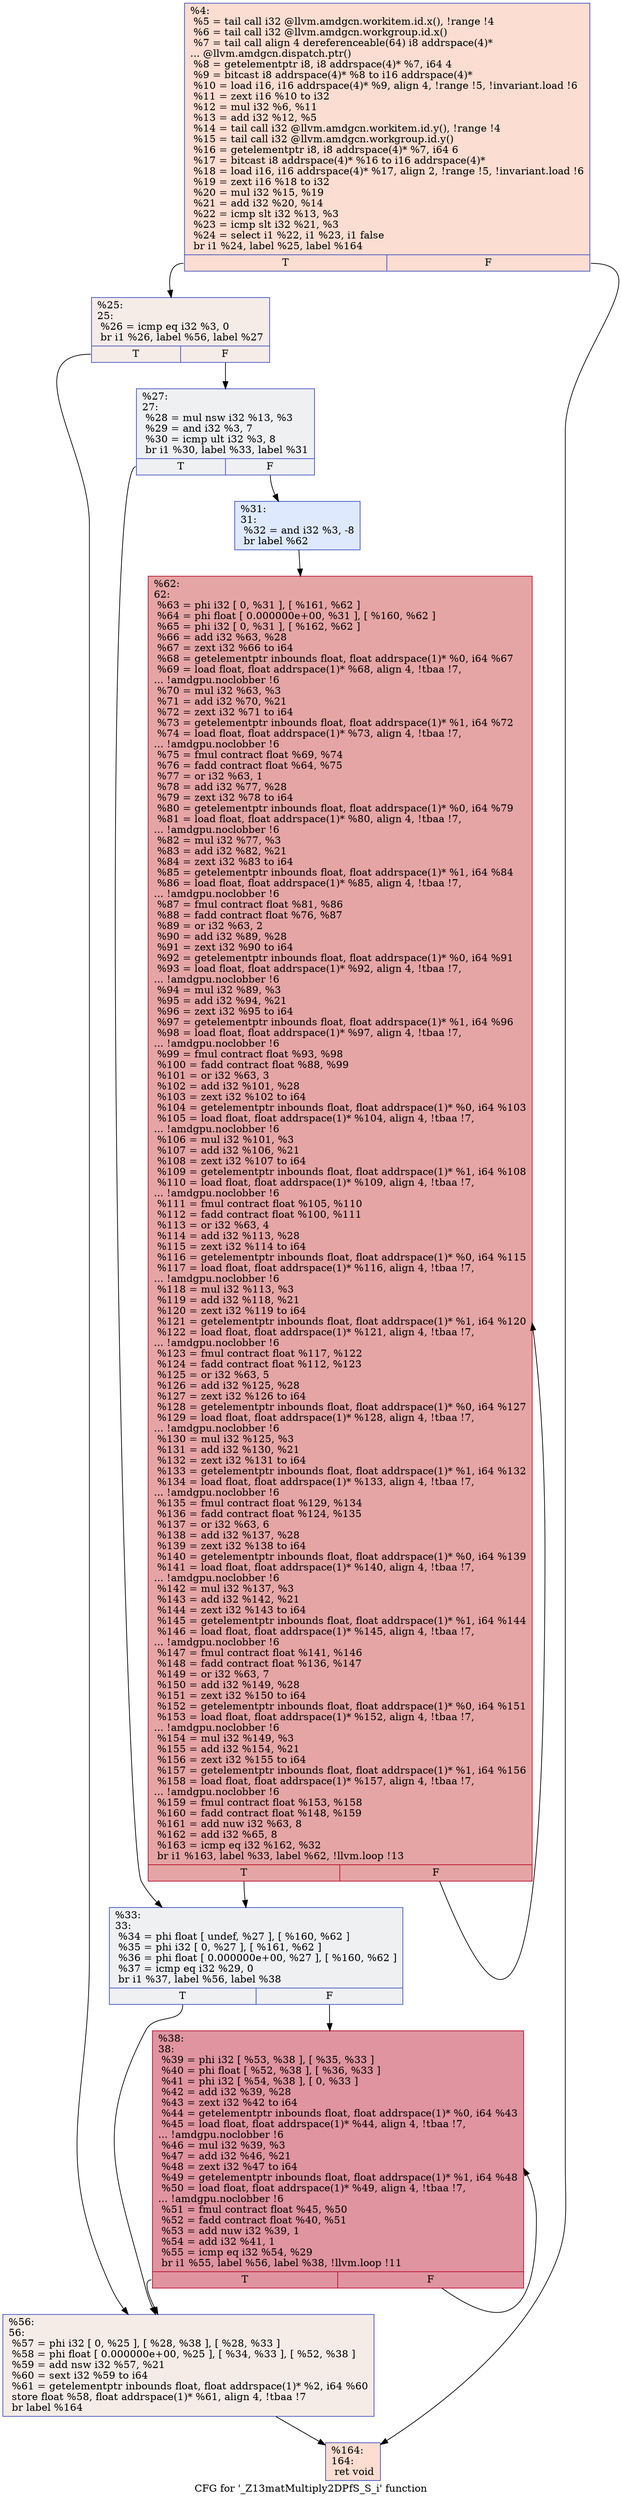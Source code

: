 digraph "CFG for '_Z13matMultiply2DPfS_S_i' function" {
	label="CFG for '_Z13matMultiply2DPfS_S_i' function";

	Node0x5568c00 [shape=record,color="#3d50c3ff", style=filled, fillcolor="#f7b39670",label="{%4:\l  %5 = tail call i32 @llvm.amdgcn.workitem.id.x(), !range !4\l  %6 = tail call i32 @llvm.amdgcn.workgroup.id.x()\l  %7 = tail call align 4 dereferenceable(64) i8 addrspace(4)*\l... @llvm.amdgcn.dispatch.ptr()\l  %8 = getelementptr i8, i8 addrspace(4)* %7, i64 4\l  %9 = bitcast i8 addrspace(4)* %8 to i16 addrspace(4)*\l  %10 = load i16, i16 addrspace(4)* %9, align 4, !range !5, !invariant.load !6\l  %11 = zext i16 %10 to i32\l  %12 = mul i32 %6, %11\l  %13 = add i32 %12, %5\l  %14 = tail call i32 @llvm.amdgcn.workitem.id.y(), !range !4\l  %15 = tail call i32 @llvm.amdgcn.workgroup.id.y()\l  %16 = getelementptr i8, i8 addrspace(4)* %7, i64 6\l  %17 = bitcast i8 addrspace(4)* %16 to i16 addrspace(4)*\l  %18 = load i16, i16 addrspace(4)* %17, align 2, !range !5, !invariant.load !6\l  %19 = zext i16 %18 to i32\l  %20 = mul i32 %15, %19\l  %21 = add i32 %20, %14\l  %22 = icmp slt i32 %13, %3\l  %23 = icmp slt i32 %21, %3\l  %24 = select i1 %22, i1 %23, i1 false\l  br i1 %24, label %25, label %164\l|{<s0>T|<s1>F}}"];
	Node0x5568c00:s0 -> Node0x556c6b0;
	Node0x5568c00:s1 -> Node0x556c740;
	Node0x556c6b0 [shape=record,color="#3d50c3ff", style=filled, fillcolor="#ead5c970",label="{%25:\l25:                                               \l  %26 = icmp eq i32 %3, 0\l  br i1 %26, label %56, label %27\l|{<s0>T|<s1>F}}"];
	Node0x556c6b0:s0 -> Node0x556c940;
	Node0x556c6b0:s1 -> Node0x556c990;
	Node0x556c990 [shape=record,color="#3d50c3ff", style=filled, fillcolor="#d9dce170",label="{%27:\l27:                                               \l  %28 = mul nsw i32 %13, %3\l  %29 = and i32 %3, 7\l  %30 = icmp ult i32 %3, 8\l  br i1 %30, label %33, label %31\l|{<s0>T|<s1>F}}"];
	Node0x556c990:s0 -> Node0x556cce0;
	Node0x556c990:s1 -> Node0x556cd30;
	Node0x556cd30 [shape=record,color="#3d50c3ff", style=filled, fillcolor="#b5cdfa70",label="{%31:\l31:                                               \l  %32 = and i32 %3, -8\l  br label %62\l}"];
	Node0x556cd30 -> Node0x556b510;
	Node0x556cce0 [shape=record,color="#3d50c3ff", style=filled, fillcolor="#d9dce170",label="{%33:\l33:                                               \l  %34 = phi float [ undef, %27 ], [ %160, %62 ]\l  %35 = phi i32 [ 0, %27 ], [ %161, %62 ]\l  %36 = phi float [ 0.000000e+00, %27 ], [ %160, %62 ]\l  %37 = icmp eq i32 %29, 0\l  br i1 %37, label %56, label %38\l|{<s0>T|<s1>F}}"];
	Node0x556cce0:s0 -> Node0x556c940;
	Node0x556cce0:s1 -> Node0x556e2b0;
	Node0x556e2b0 [shape=record,color="#b70d28ff", style=filled, fillcolor="#b70d2870",label="{%38:\l38:                                               \l  %39 = phi i32 [ %53, %38 ], [ %35, %33 ]\l  %40 = phi float [ %52, %38 ], [ %36, %33 ]\l  %41 = phi i32 [ %54, %38 ], [ 0, %33 ]\l  %42 = add i32 %39, %28\l  %43 = zext i32 %42 to i64\l  %44 = getelementptr inbounds float, float addrspace(1)* %0, i64 %43\l  %45 = load float, float addrspace(1)* %44, align 4, !tbaa !7,\l... !amdgpu.noclobber !6\l  %46 = mul i32 %39, %3\l  %47 = add i32 %46, %21\l  %48 = zext i32 %47 to i64\l  %49 = getelementptr inbounds float, float addrspace(1)* %1, i64 %48\l  %50 = load float, float addrspace(1)* %49, align 4, !tbaa !7,\l... !amdgpu.noclobber !6\l  %51 = fmul contract float %45, %50\l  %52 = fadd contract float %40, %51\l  %53 = add nuw i32 %39, 1\l  %54 = add i32 %41, 1\l  %55 = icmp eq i32 %54, %29\l  br i1 %55, label %56, label %38, !llvm.loop !11\l|{<s0>T|<s1>F}}"];
	Node0x556e2b0:s0 -> Node0x556c940;
	Node0x556e2b0:s1 -> Node0x556e2b0;
	Node0x556c940 [shape=record,color="#3d50c3ff", style=filled, fillcolor="#ead5c970",label="{%56:\l56:                                               \l  %57 = phi i32 [ 0, %25 ], [ %28, %38 ], [ %28, %33 ]\l  %58 = phi float [ 0.000000e+00, %25 ], [ %34, %33 ], [ %52, %38 ]\l  %59 = add nsw i32 %57, %21\l  %60 = sext i32 %59 to i64\l  %61 = getelementptr inbounds float, float addrspace(1)* %2, i64 %60\l  store float %58, float addrspace(1)* %61, align 4, !tbaa !7\l  br label %164\l}"];
	Node0x556c940 -> Node0x556c740;
	Node0x556b510 [shape=record,color="#b70d28ff", style=filled, fillcolor="#c5333470",label="{%62:\l62:                                               \l  %63 = phi i32 [ 0, %31 ], [ %161, %62 ]\l  %64 = phi float [ 0.000000e+00, %31 ], [ %160, %62 ]\l  %65 = phi i32 [ 0, %31 ], [ %162, %62 ]\l  %66 = add i32 %63, %28\l  %67 = zext i32 %66 to i64\l  %68 = getelementptr inbounds float, float addrspace(1)* %0, i64 %67\l  %69 = load float, float addrspace(1)* %68, align 4, !tbaa !7,\l... !amdgpu.noclobber !6\l  %70 = mul i32 %63, %3\l  %71 = add i32 %70, %21\l  %72 = zext i32 %71 to i64\l  %73 = getelementptr inbounds float, float addrspace(1)* %1, i64 %72\l  %74 = load float, float addrspace(1)* %73, align 4, !tbaa !7,\l... !amdgpu.noclobber !6\l  %75 = fmul contract float %69, %74\l  %76 = fadd contract float %64, %75\l  %77 = or i32 %63, 1\l  %78 = add i32 %77, %28\l  %79 = zext i32 %78 to i64\l  %80 = getelementptr inbounds float, float addrspace(1)* %0, i64 %79\l  %81 = load float, float addrspace(1)* %80, align 4, !tbaa !7,\l... !amdgpu.noclobber !6\l  %82 = mul i32 %77, %3\l  %83 = add i32 %82, %21\l  %84 = zext i32 %83 to i64\l  %85 = getelementptr inbounds float, float addrspace(1)* %1, i64 %84\l  %86 = load float, float addrspace(1)* %85, align 4, !tbaa !7,\l... !amdgpu.noclobber !6\l  %87 = fmul contract float %81, %86\l  %88 = fadd contract float %76, %87\l  %89 = or i32 %63, 2\l  %90 = add i32 %89, %28\l  %91 = zext i32 %90 to i64\l  %92 = getelementptr inbounds float, float addrspace(1)* %0, i64 %91\l  %93 = load float, float addrspace(1)* %92, align 4, !tbaa !7,\l... !amdgpu.noclobber !6\l  %94 = mul i32 %89, %3\l  %95 = add i32 %94, %21\l  %96 = zext i32 %95 to i64\l  %97 = getelementptr inbounds float, float addrspace(1)* %1, i64 %96\l  %98 = load float, float addrspace(1)* %97, align 4, !tbaa !7,\l... !amdgpu.noclobber !6\l  %99 = fmul contract float %93, %98\l  %100 = fadd contract float %88, %99\l  %101 = or i32 %63, 3\l  %102 = add i32 %101, %28\l  %103 = zext i32 %102 to i64\l  %104 = getelementptr inbounds float, float addrspace(1)* %0, i64 %103\l  %105 = load float, float addrspace(1)* %104, align 4, !tbaa !7,\l... !amdgpu.noclobber !6\l  %106 = mul i32 %101, %3\l  %107 = add i32 %106, %21\l  %108 = zext i32 %107 to i64\l  %109 = getelementptr inbounds float, float addrspace(1)* %1, i64 %108\l  %110 = load float, float addrspace(1)* %109, align 4, !tbaa !7,\l... !amdgpu.noclobber !6\l  %111 = fmul contract float %105, %110\l  %112 = fadd contract float %100, %111\l  %113 = or i32 %63, 4\l  %114 = add i32 %113, %28\l  %115 = zext i32 %114 to i64\l  %116 = getelementptr inbounds float, float addrspace(1)* %0, i64 %115\l  %117 = load float, float addrspace(1)* %116, align 4, !tbaa !7,\l... !amdgpu.noclobber !6\l  %118 = mul i32 %113, %3\l  %119 = add i32 %118, %21\l  %120 = zext i32 %119 to i64\l  %121 = getelementptr inbounds float, float addrspace(1)* %1, i64 %120\l  %122 = load float, float addrspace(1)* %121, align 4, !tbaa !7,\l... !amdgpu.noclobber !6\l  %123 = fmul contract float %117, %122\l  %124 = fadd contract float %112, %123\l  %125 = or i32 %63, 5\l  %126 = add i32 %125, %28\l  %127 = zext i32 %126 to i64\l  %128 = getelementptr inbounds float, float addrspace(1)* %0, i64 %127\l  %129 = load float, float addrspace(1)* %128, align 4, !tbaa !7,\l... !amdgpu.noclobber !6\l  %130 = mul i32 %125, %3\l  %131 = add i32 %130, %21\l  %132 = zext i32 %131 to i64\l  %133 = getelementptr inbounds float, float addrspace(1)* %1, i64 %132\l  %134 = load float, float addrspace(1)* %133, align 4, !tbaa !7,\l... !amdgpu.noclobber !6\l  %135 = fmul contract float %129, %134\l  %136 = fadd contract float %124, %135\l  %137 = or i32 %63, 6\l  %138 = add i32 %137, %28\l  %139 = zext i32 %138 to i64\l  %140 = getelementptr inbounds float, float addrspace(1)* %0, i64 %139\l  %141 = load float, float addrspace(1)* %140, align 4, !tbaa !7,\l... !amdgpu.noclobber !6\l  %142 = mul i32 %137, %3\l  %143 = add i32 %142, %21\l  %144 = zext i32 %143 to i64\l  %145 = getelementptr inbounds float, float addrspace(1)* %1, i64 %144\l  %146 = load float, float addrspace(1)* %145, align 4, !tbaa !7,\l... !amdgpu.noclobber !6\l  %147 = fmul contract float %141, %146\l  %148 = fadd contract float %136, %147\l  %149 = or i32 %63, 7\l  %150 = add i32 %149, %28\l  %151 = zext i32 %150 to i64\l  %152 = getelementptr inbounds float, float addrspace(1)* %0, i64 %151\l  %153 = load float, float addrspace(1)* %152, align 4, !tbaa !7,\l... !amdgpu.noclobber !6\l  %154 = mul i32 %149, %3\l  %155 = add i32 %154, %21\l  %156 = zext i32 %155 to i64\l  %157 = getelementptr inbounds float, float addrspace(1)* %1, i64 %156\l  %158 = load float, float addrspace(1)* %157, align 4, !tbaa !7,\l... !amdgpu.noclobber !6\l  %159 = fmul contract float %153, %158\l  %160 = fadd contract float %148, %159\l  %161 = add nuw i32 %63, 8\l  %162 = add i32 %65, 8\l  %163 = icmp eq i32 %162, %32\l  br i1 %163, label %33, label %62, !llvm.loop !13\l|{<s0>T|<s1>F}}"];
	Node0x556b510:s0 -> Node0x556cce0;
	Node0x556b510:s1 -> Node0x556b510;
	Node0x556c740 [shape=record,color="#3d50c3ff", style=filled, fillcolor="#f7b39670",label="{%164:\l164:                                              \l  ret void\l}"];
}
